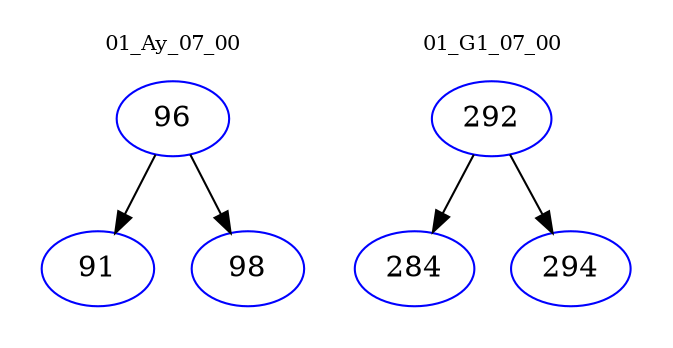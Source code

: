 digraph{
subgraph cluster_0 {
color = white
label = "01_Ay_07_00";
fontsize=10;
T0_96 [label="96", color="blue"]
T0_96 -> T0_91 [color="black"]
T0_91 [label="91", color="blue"]
T0_96 -> T0_98 [color="black"]
T0_98 [label="98", color="blue"]
}
subgraph cluster_1 {
color = white
label = "01_G1_07_00";
fontsize=10;
T1_292 [label="292", color="blue"]
T1_292 -> T1_284 [color="black"]
T1_284 [label="284", color="blue"]
T1_292 -> T1_294 [color="black"]
T1_294 [label="294", color="blue"]
}
}
